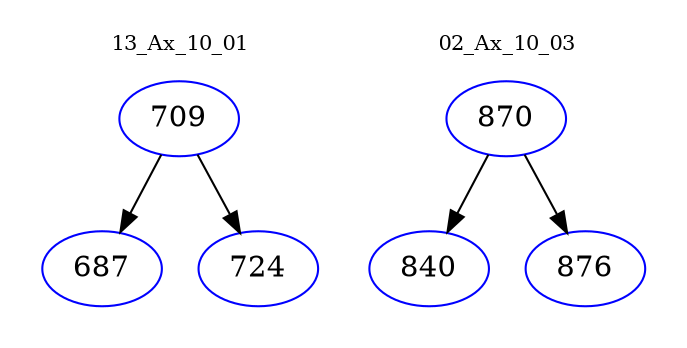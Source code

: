 digraph{
subgraph cluster_0 {
color = white
label = "13_Ax_10_01";
fontsize=10;
T0_709 [label="709", color="blue"]
T0_709 -> T0_687 [color="black"]
T0_687 [label="687", color="blue"]
T0_709 -> T0_724 [color="black"]
T0_724 [label="724", color="blue"]
}
subgraph cluster_1 {
color = white
label = "02_Ax_10_03";
fontsize=10;
T1_870 [label="870", color="blue"]
T1_870 -> T1_840 [color="black"]
T1_840 [label="840", color="blue"]
T1_870 -> T1_876 [color="black"]
T1_876 [label="876", color="blue"]
}
}
